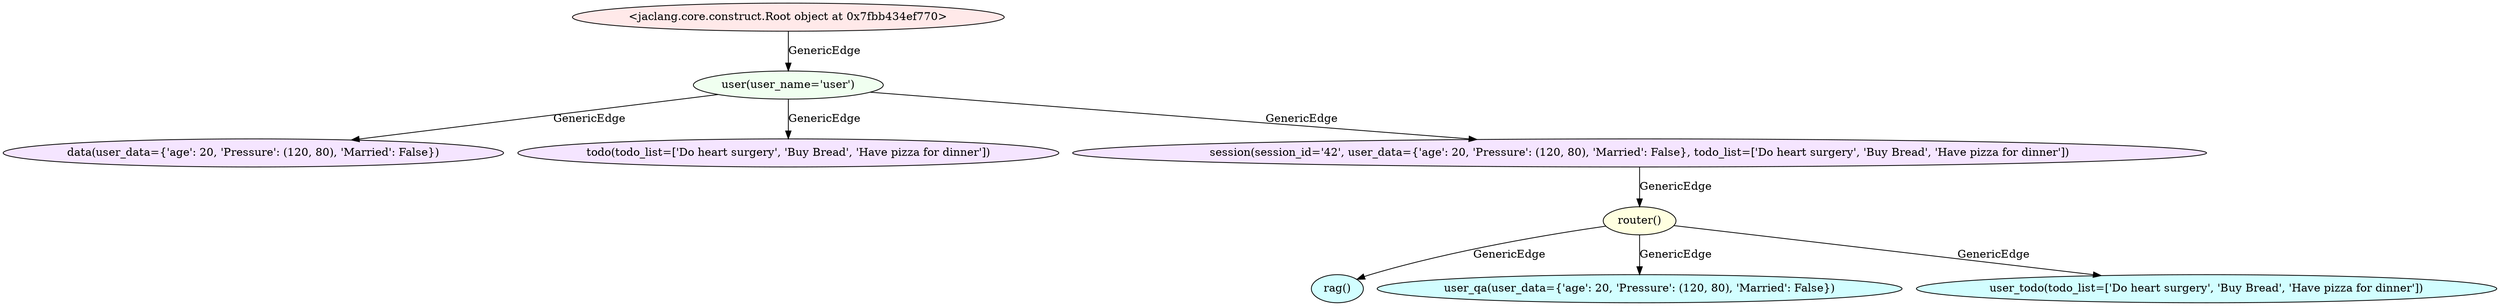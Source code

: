 digraph {
node [style="filled", shape="ellipse", fillcolor="invis", fontcolor="black"];
0 -> 1  [label="GenericEdge "];
1 -> 2  [label="GenericEdge "];
1 -> 3  [label="GenericEdge "];
1 -> 4  [label="GenericEdge "];
4 -> 5  [label="GenericEdge "];
5 -> 6  [label="GenericEdge "];
5 -> 7  [label="GenericEdge "];
5 -> 8  [label="GenericEdge "];
0 [label="<jaclang.core.construct.Root object at 0x7fbb434ef770>" fillcolor="#FFE9E9"];
1 [label="user(user_name='user')" fillcolor="#F0FFF0"];
2 [label="data(user_data={'age': 20, 'Pressure': (120, 80), 'Married': False})" fillcolor="#F5E5FF"];
3 [label="todo(todo_list=['Do heart surgery', 'Buy Bread', 'Have pizza for dinner'])" fillcolor="#F5E5FF"];
4 [label="session(session_id='42', user_data={'age': 20, 'Pressure': (120, 80), 'Married': False}, todo_list=['Do heart surgery', 'Buy Bread', 'Have pizza for dinner'])" fillcolor="#F5E5FF"];
5 [label="router()" fillcolor="#FFFFE0"];
6 [label="rag()" fillcolor="#D2FEFF "];
7 [label="user_qa(user_data={'age': 20, 'Pressure': (120, 80), 'Married': False})" fillcolor="#D2FEFF "];
8 [label="user_todo(todo_list=['Do heart surgery', 'Buy Bread', 'Have pizza for dinner'])" fillcolor="#D2FEFF "];
}